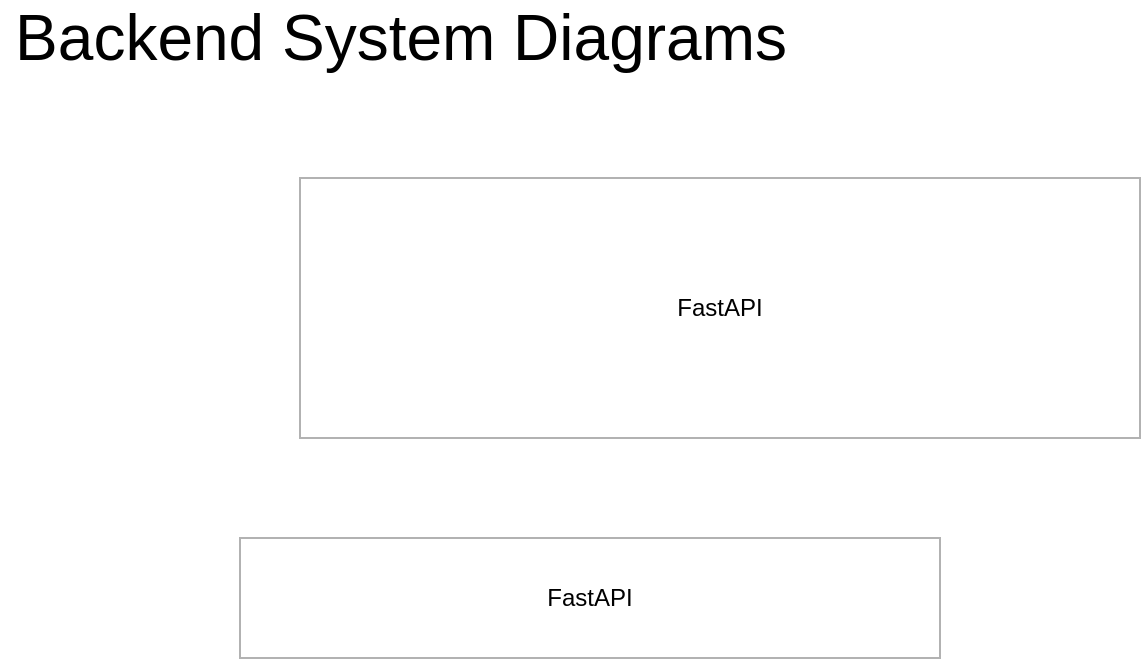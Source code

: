 <mxfile version="16.1.0" type="github">
  <diagram id="8mYQ9tFJFdCZUb9-reb6" name="Page-1">
    <mxGraphModel dx="879" dy="474" grid="1" gridSize="10" guides="1" tooltips="1" connect="1" arrows="1" fold="1" page="1" pageScale="1" pageWidth="827" pageHeight="1169" background="none" math="0" shadow="0">
      <root>
        <mxCell id="0" />
        <mxCell id="1" parent="0" />
        <mxCell id="ISWFT-Lty1C0rzzajxvx-112" value="FastAPI" style="whiteSpace=wrap;html=1;opacity=30;" vertex="1" parent="1">
          <mxGeometry x="120" y="280" width="350" height="60" as="geometry" />
        </mxCell>
        <mxCell id="ISWFT-Lty1C0rzzajxvx-113" value="&lt;div style=&quot;font-size: 32px&quot;&gt;&lt;font style=&quot;font-size: 32px&quot;&gt;Backend System Diagrams&lt;/font&gt;&lt;/div&gt;" style="text;html=1;align=center;verticalAlign=middle;resizable=0;points=[];autosize=1;strokeColor=none;fillColor=none;" vertex="1" parent="1">
          <mxGeometry y="20" width="400" height="20" as="geometry" />
        </mxCell>
        <mxCell id="ISWFT-Lty1C0rzzajxvx-114" value="FastAPI" style="whiteSpace=wrap;html=1;opacity=30;" vertex="1" parent="1">
          <mxGeometry x="150" y="100" width="420" height="130" as="geometry" />
        </mxCell>
      </root>
    </mxGraphModel>
  </diagram>
</mxfile>
